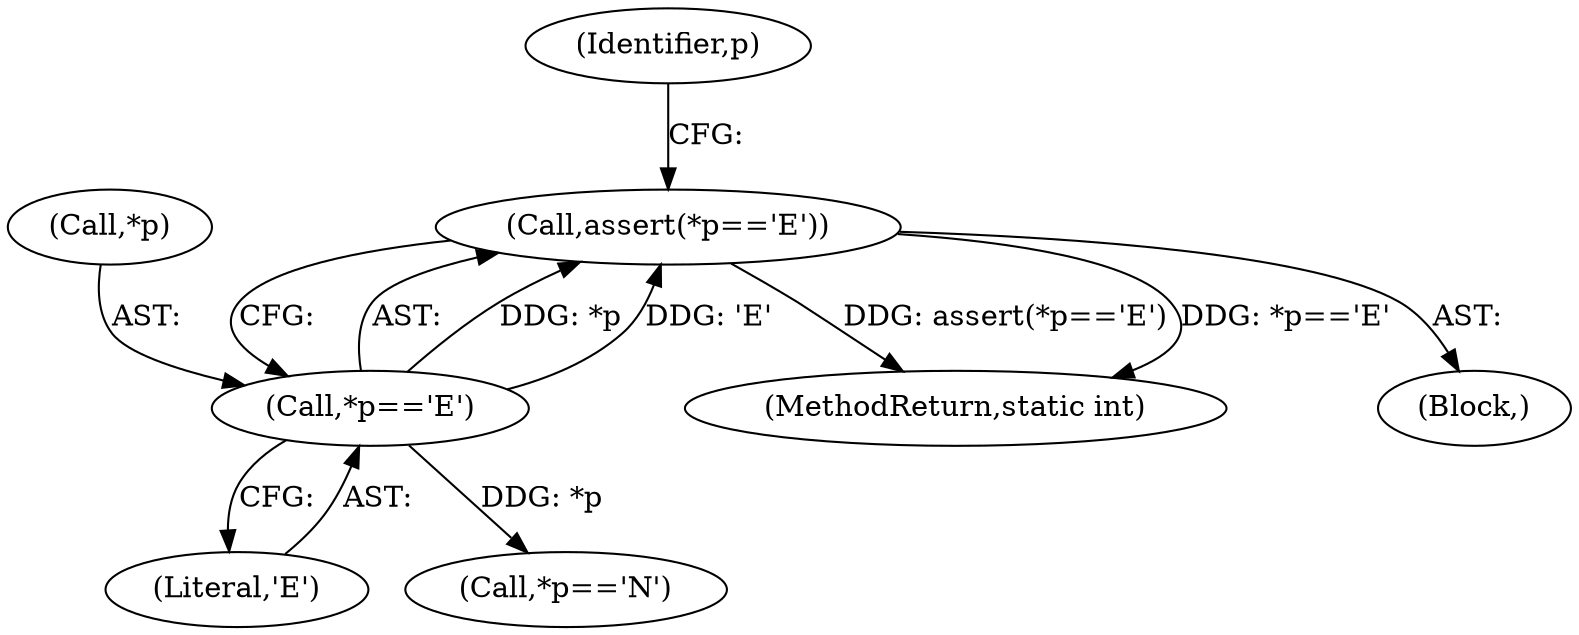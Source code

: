 digraph "0_OpenSC_8fe377e93b4b56060e5bbfb6f3142ceaeca744fa_5@API" {
"1000373" [label="(Call,assert(*p=='E'))"];
"1000374" [label="(Call,*p=='E')"];
"1000379" [label="(Identifier,p)"];
"1000107" [label="(Block,)"];
"1000377" [label="(Literal,'E')"];
"1000386" [label="(Call,*p=='N')"];
"1000375" [label="(Call,*p)"];
"1000374" [label="(Call,*p=='E')"];
"1000444" [label="(MethodReturn,static int)"];
"1000373" [label="(Call,assert(*p=='E'))"];
"1000373" -> "1000107"  [label="AST: "];
"1000373" -> "1000374"  [label="CFG: "];
"1000374" -> "1000373"  [label="AST: "];
"1000379" -> "1000373"  [label="CFG: "];
"1000373" -> "1000444"  [label="DDG: assert(*p=='E')"];
"1000373" -> "1000444"  [label="DDG: *p=='E'"];
"1000374" -> "1000373"  [label="DDG: *p"];
"1000374" -> "1000373"  [label="DDG: 'E'"];
"1000374" -> "1000377"  [label="CFG: "];
"1000375" -> "1000374"  [label="AST: "];
"1000377" -> "1000374"  [label="AST: "];
"1000374" -> "1000386"  [label="DDG: *p"];
}
